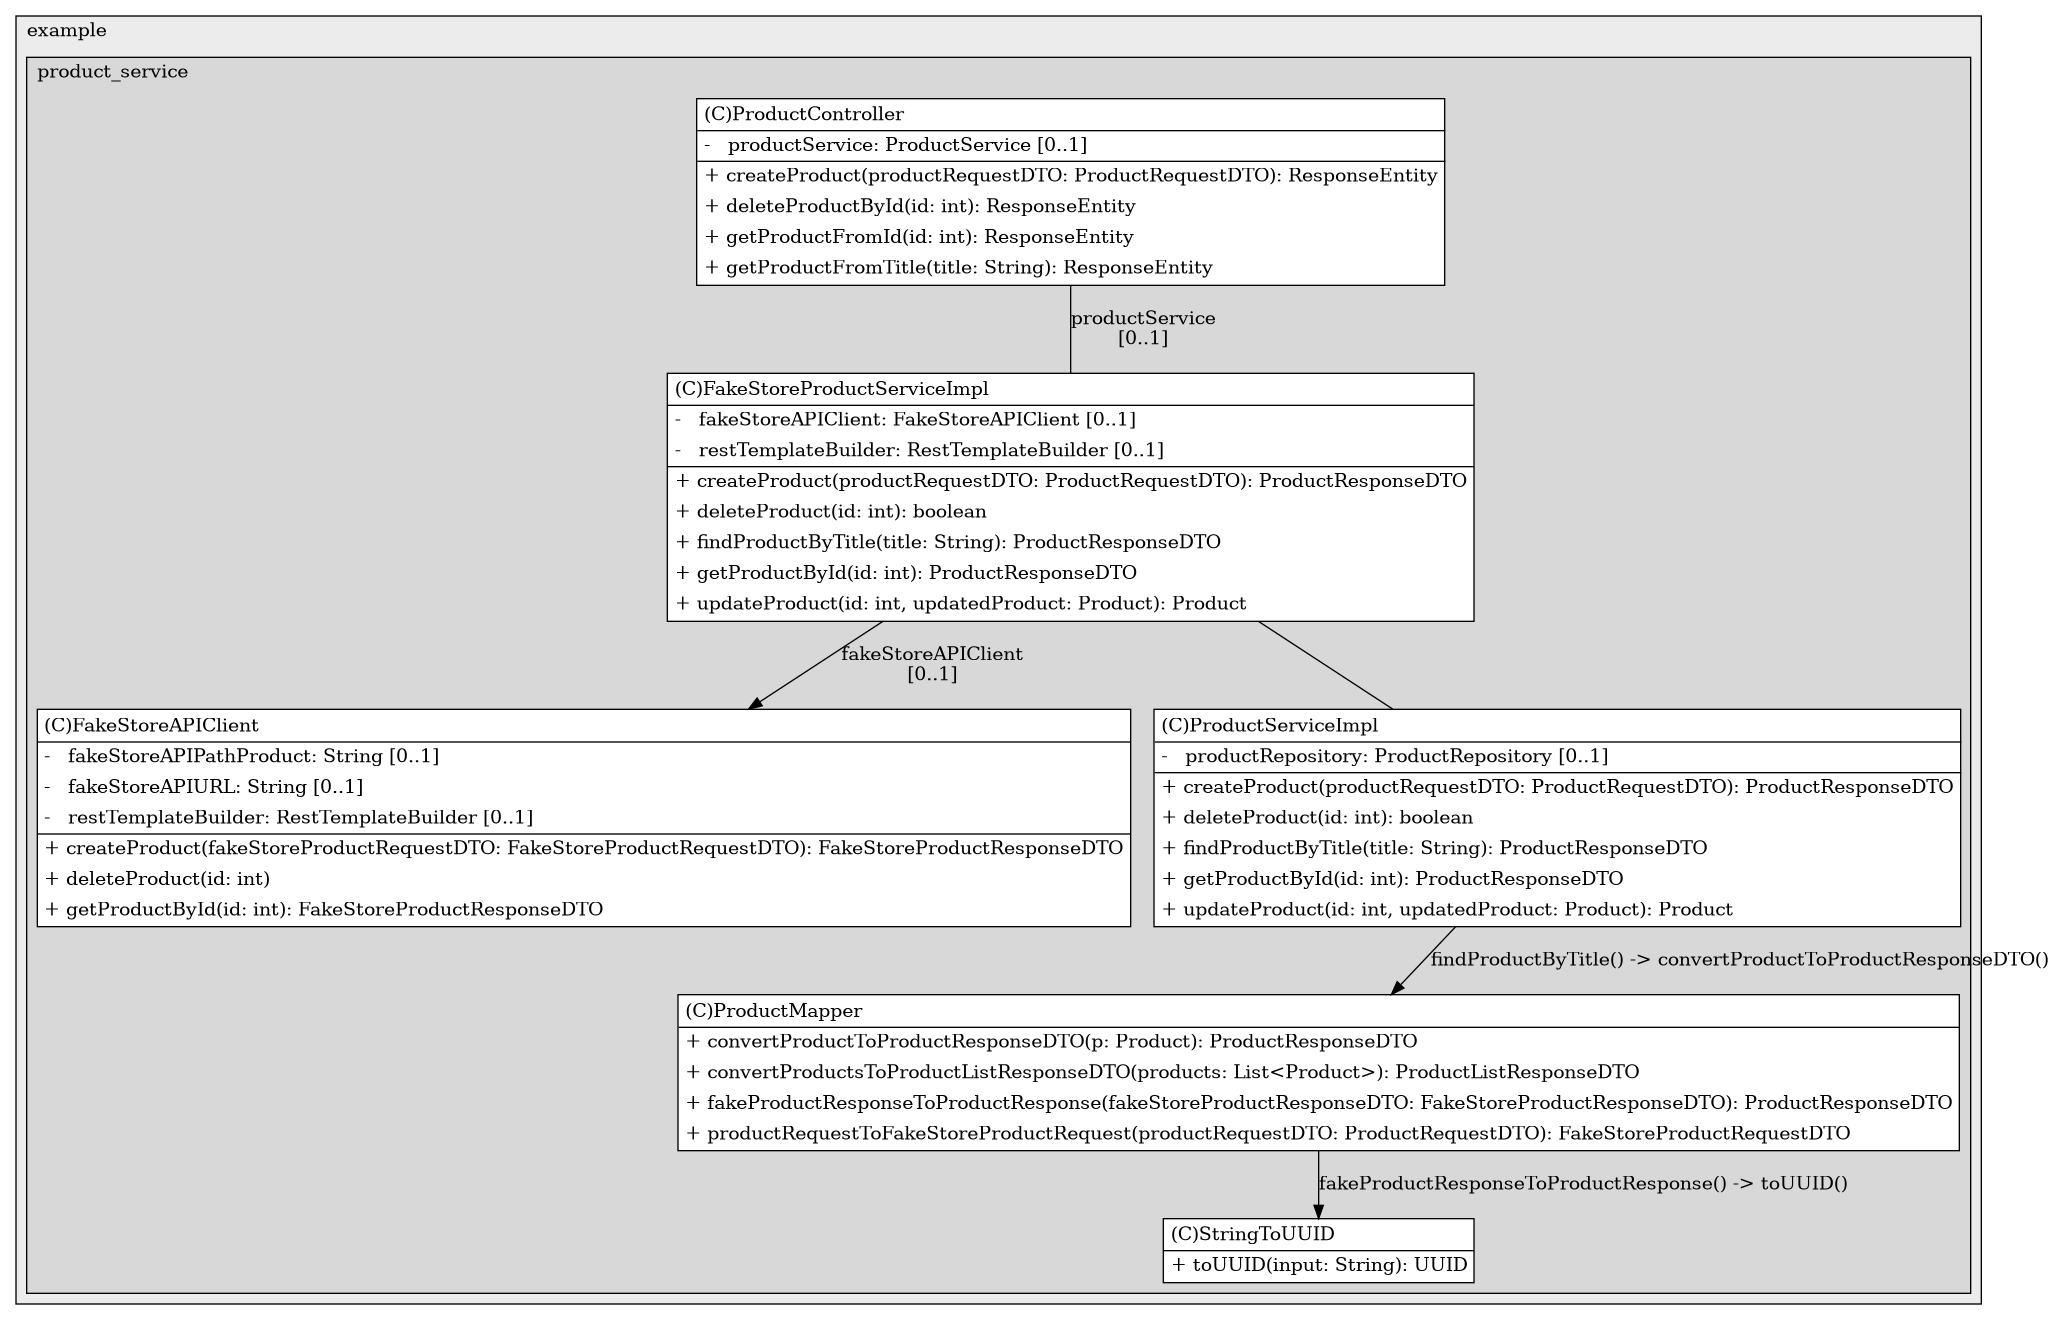 @startuml

/' diagram meta data start
config=StructureConfiguration;
{
  "projectClassification": {
    "searchMode": "OpenProject", // OpenProject, AllProjects
    "includedProjects": "",
    "pathEndKeywords": "*.impl",
    "isClientPath": "",
    "isClientName": "",
    "isTestPath": "",
    "isTestName": "",
    "isMappingPath": "",
    "isMappingName": "",
    "isDataAccessPath": "",
    "isDataAccessName": "",
    "isDataStructurePath": "",
    "isDataStructureName": "",
    "isInterfaceStructuresPath": "",
    "isInterfaceStructuresName": "",
    "isEntryPointPath": "",
    "isEntryPointName": "",
    "treatFinalFieldsAsMandatory": false
  },
  "graphRestriction": {
    "classPackageExcludeFilter": "",
    "classPackageIncludeFilter": "",
    "classNameExcludeFilter": "",
    "classNameIncludeFilter": "",
    "methodNameExcludeFilter": "",
    "methodNameIncludeFilter": "",
    "removeByInheritance": "", // inheritance/annotation based filtering is done in a second step
    "removeByAnnotation": "",
    "removeByClassPackage": "", // cleanup the graph after inheritance/annotation based filtering is done
    "removeByClassName": "",
    "cutMappings": false,
    "cutEnum": true,
    "cutTests": true,
    "cutClient": true,
    "cutDataAccess": false,
    "cutInterfaceStructures": false,
    "cutDataStructures": false,
    "cutGetterAndSetter": true,
    "cutConstructors": true
  },
  "graphTraversal": {
    "forwardDepth": 6,
    "backwardDepth": 6,
    "classPackageExcludeFilter": "",
    "classPackageIncludeFilter": "",
    "classNameExcludeFilter": "",
    "classNameIncludeFilter": "",
    "methodNameExcludeFilter": "",
    "methodNameIncludeFilter": "",
    "hideMappings": false,
    "hideDataStructures": false,
    "hidePrivateMethods": true,
    "hideInterfaceCalls": true, // indirection: implementation -> interface (is hidden) -> implementation
    "onlyShowApplicationEntryPoints": false, // root node is included
    "useMethodCallsForStructureDiagram": "ForwardOnly" // ForwardOnly, BothDirections, No
  },
  "details": {
    "aggregation": "GroupByClass", // ByClass, GroupByClass, None
    "showClassGenericTypes": true,
    "showMethods": true,
    "showMethodParameterNames": true,
    "showMethodParameterTypes": true,
    "showMethodReturnType": true,
    "showPackageLevels": 2,
    "showDetailedClassStructure": true
  },
  "rootClass": "com.example.product_service.service.FakeStoreProductServiceImpl",
  "extensionCallbackMethod": "" // qualified.class.name#methodName - signature: public static String method(String)
}
diagram meta data end '/



digraph g {
    rankdir="TB"
    splines=polyline
    

'nodes 
subgraph cluster_1322970774 { 
   	label=example
	labeljust=l
	fillcolor="#ececec"
	style=filled
   
   subgraph cluster_86488801 { 
   	label=product_service
	labeljust=l
	fillcolor="#d8d8d8"
	style=filled
   
   FakeStoreAPIClient1234428539[
	label=<<TABLE BORDER="1" CELLBORDER="0" CELLPADDING="4" CELLSPACING="0">
<TR><TD ALIGN="LEFT" >(C)FakeStoreAPIClient</TD></TR>
<HR/>
<TR><TD ALIGN="LEFT" >-   fakeStoreAPIPathProduct: String [0..1]</TD></TR>
<TR><TD ALIGN="LEFT" >-   fakeStoreAPIURL: String [0..1]</TD></TR>
<TR><TD ALIGN="LEFT" >-   restTemplateBuilder: RestTemplateBuilder [0..1]</TD></TR>
<HR/>
<TR><TD ALIGN="LEFT" >+ createProduct(fakeStoreProductRequestDTO: FakeStoreProductRequestDTO): FakeStoreProductResponseDTO</TD></TR>
<TR><TD ALIGN="LEFT" >+ deleteProduct(id: int)</TD></TR>
<TR><TD ALIGN="LEFT" >+ getProductById(id: int): FakeStoreProductResponseDTO</TD></TR>
</TABLE>>
	style=filled
	margin=0
	shape=plaintext
	fillcolor="#FFFFFF"
];

FakeStoreProductServiceImpl1510986811[
	label=<<TABLE BORDER="1" CELLBORDER="0" CELLPADDING="4" CELLSPACING="0">
<TR><TD ALIGN="LEFT" >(C)FakeStoreProductServiceImpl</TD></TR>
<HR/>
<TR><TD ALIGN="LEFT" >-   fakeStoreAPIClient: FakeStoreAPIClient [0..1]</TD></TR>
<TR><TD ALIGN="LEFT" >-   restTemplateBuilder: RestTemplateBuilder [0..1]</TD></TR>
<HR/>
<TR><TD ALIGN="LEFT" >+ createProduct(productRequestDTO: ProductRequestDTO): ProductResponseDTO</TD></TR>
<TR><TD ALIGN="LEFT" >+ deleteProduct(id: int): boolean</TD></TR>
<TR><TD ALIGN="LEFT" >+ findProductByTitle(title: String): ProductResponseDTO</TD></TR>
<TR><TD ALIGN="LEFT" >+ getProductById(id: int): ProductResponseDTO</TD></TR>
<TR><TD ALIGN="LEFT" >+ updateProduct(id: int, updatedProduct: Product): Product</TD></TR>
</TABLE>>
	style=filled
	margin=0
	shape=plaintext
	fillcolor="#FFFFFF"
];

ProductController618143830[
	label=<<TABLE BORDER="1" CELLBORDER="0" CELLPADDING="4" CELLSPACING="0">
<TR><TD ALIGN="LEFT" >(C)ProductController</TD></TR>
<HR/>
<TR><TD ALIGN="LEFT" >-   productService: ProductService [0..1]</TD></TR>
<HR/>
<TR><TD ALIGN="LEFT" >+ createProduct(productRequestDTO: ProductRequestDTO): ResponseEntity</TD></TR>
<TR><TD ALIGN="LEFT" >+ deleteProductById(id: int): ResponseEntity</TD></TR>
<TR><TD ALIGN="LEFT" >+ getProductFromId(id: int): ResponseEntity</TD></TR>
<TR><TD ALIGN="LEFT" >+ getProductFromTitle(title: String): ResponseEntity</TD></TR>
</TABLE>>
	style=filled
	margin=0
	shape=plaintext
	fillcolor="#FFFFFF"
];

ProductMapper958076933[
	label=<<TABLE BORDER="1" CELLBORDER="0" CELLPADDING="4" CELLSPACING="0">
<TR><TD ALIGN="LEFT" >(C)ProductMapper</TD></TR>
<HR/>
<TR><TD ALIGN="LEFT" >+ convertProductToProductResponseDTO(p: Product): ProductResponseDTO</TD></TR>
<TR><TD ALIGN="LEFT" >+ convertProductsToProductListResponseDTO(products: List&lt;Product&gt;): ProductListResponseDTO</TD></TR>
<TR><TD ALIGN="LEFT" >+ fakeProductResponseToProductResponse(fakeStoreProductResponseDTO: FakeStoreProductResponseDTO): ProductResponseDTO</TD></TR>
<TR><TD ALIGN="LEFT" >+ productRequestToFakeStoreProductRequest(productRequestDTO: ProductRequestDTO): FakeStoreProductRequestDTO</TD></TR>
</TABLE>>
	style=filled
	margin=0
	shape=plaintext
	fillcolor="#FFFFFF"
];

ProductServiceImpl1510986811[
	label=<<TABLE BORDER="1" CELLBORDER="0" CELLPADDING="4" CELLSPACING="0">
<TR><TD ALIGN="LEFT" >(C)ProductServiceImpl</TD></TR>
<HR/>
<TR><TD ALIGN="LEFT" >-   productRepository: ProductRepository [0..1]</TD></TR>
<HR/>
<TR><TD ALIGN="LEFT" >+ createProduct(productRequestDTO: ProductRequestDTO): ProductResponseDTO</TD></TR>
<TR><TD ALIGN="LEFT" >+ deleteProduct(id: int): boolean</TD></TR>
<TR><TD ALIGN="LEFT" >+ findProductByTitle(title: String): ProductResponseDTO</TD></TR>
<TR><TD ALIGN="LEFT" >+ getProductById(id: int): ProductResponseDTO</TD></TR>
<TR><TD ALIGN="LEFT" >+ updateProduct(id: int, updatedProduct: Product): Product</TD></TR>
</TABLE>>
	style=filled
	margin=0
	shape=plaintext
	fillcolor="#FFFFFF"
];

StringToUUID958076933[
	label=<<TABLE BORDER="1" CELLBORDER="0" CELLPADDING="4" CELLSPACING="0">
<TR><TD ALIGN="LEFT" >(C)StringToUUID</TD></TR>
<HR/>
<TR><TD ALIGN="LEFT" >+ toUUID(input: String): UUID</TD></TR>
</TABLE>>
	style=filled
	margin=0
	shape=plaintext
	fillcolor="#FFFFFF"
];
} 
} 

'edges    
FakeStoreProductServiceImpl1510986811 -> FakeStoreAPIClient1234428539[label="fakeStoreAPIClient
[0..1]"];
FakeStoreProductServiceImpl1510986811 -> ProductServiceImpl1510986811[arrowhead=none];
ProductController618143830 -> FakeStoreProductServiceImpl1510986811[label="productService
[0..1]", arrowhead=none];
ProductMapper958076933 -> StringToUUID958076933[label="fakeProductResponseToProductResponse() -> toUUID()"];
ProductServiceImpl1510986811 -> ProductMapper958076933[label="findProductByTitle() -> convertProductToProductResponseDTO()"];
    
}
@enduml